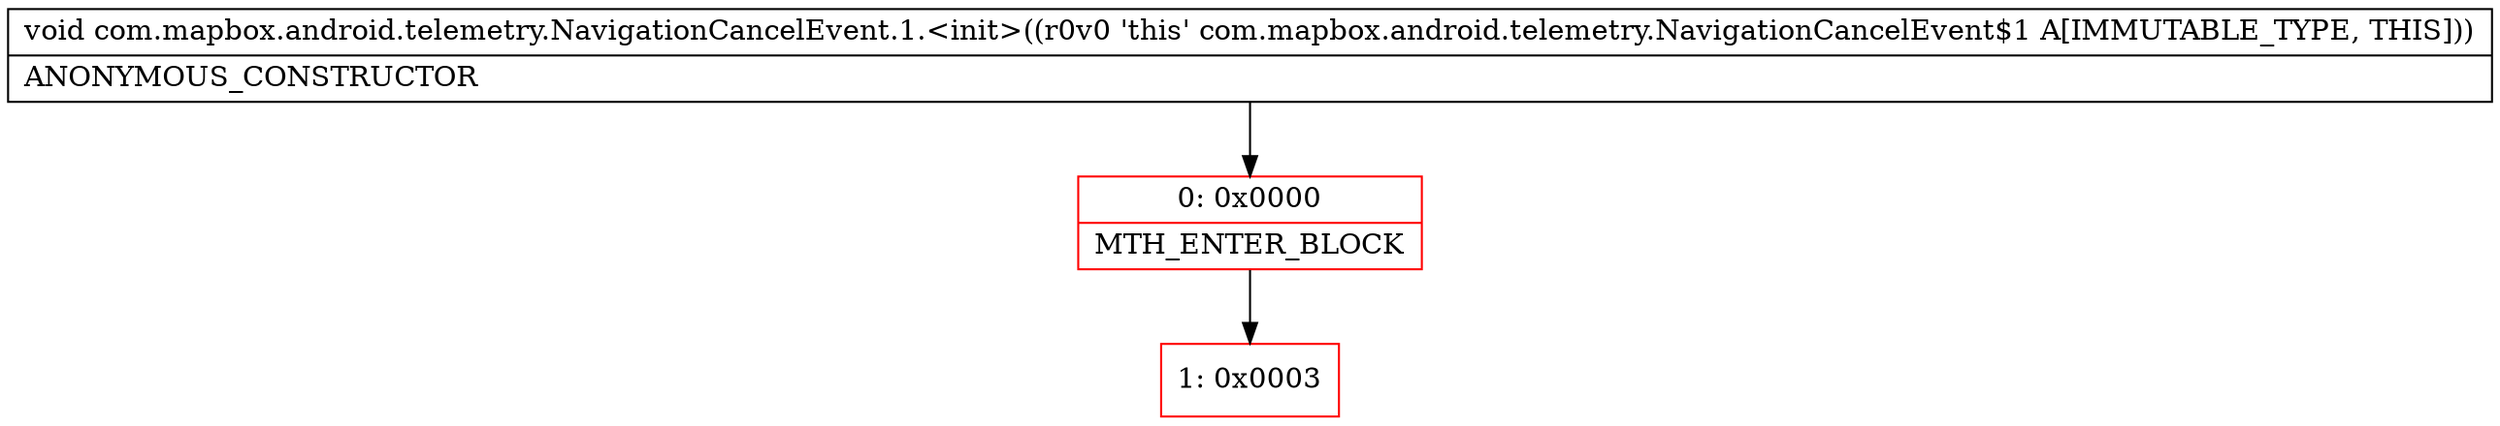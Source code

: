 digraph "CFG forcom.mapbox.android.telemetry.NavigationCancelEvent.1.\<init\>()V" {
subgraph cluster_Region_1380672598 {
label = "R(0)";
node [shape=record,color=blue];
}
Node_0 [shape=record,color=red,label="{0\:\ 0x0000|MTH_ENTER_BLOCK\l}"];
Node_1 [shape=record,color=red,label="{1\:\ 0x0003}"];
MethodNode[shape=record,label="{void com.mapbox.android.telemetry.NavigationCancelEvent.1.\<init\>((r0v0 'this' com.mapbox.android.telemetry.NavigationCancelEvent$1 A[IMMUTABLE_TYPE, THIS]))  | ANONYMOUS_CONSTRUCTOR\l}"];
MethodNode -> Node_0;
Node_0 -> Node_1;
}

